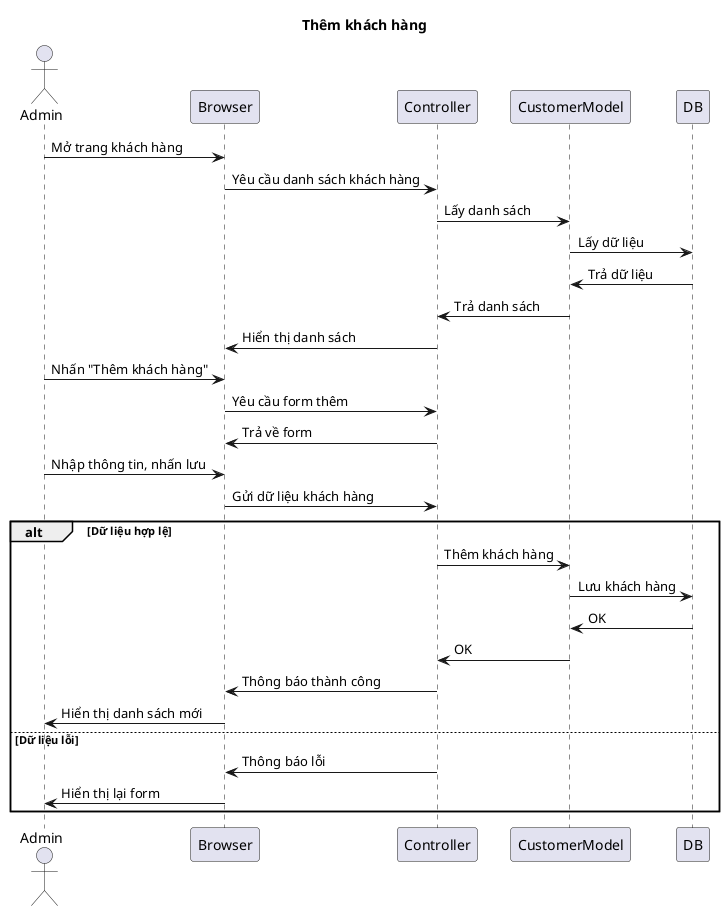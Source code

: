 @startuml Thêm khách hàng
title Thêm khách hàng

actor Admin
participant Browser
participant Controller
participant CustomerModel
participant DB

Admin -> Browser: Mở trang khách hàng
Browser -> Controller: Yêu cầu danh sách khách hàng
Controller -> CustomerModel: Lấy danh sách
CustomerModel -> DB: Lấy dữ liệu
DB -> CustomerModel: Trả dữ liệu
CustomerModel -> Controller: Trả danh sách
Controller -> Browser: Hiển thị danh sách

Admin -> Browser: Nhấn "Thêm khách hàng"
Browser -> Controller: Yêu cầu form thêm
Controller -> Browser: Trả về form

Admin -> Browser: Nhập thông tin, nhấn lưu
Browser -> Controller: Gửi dữ liệu khách hàng

alt Dữ liệu hợp lệ
    Controller -> CustomerModel: Thêm khách hàng
    CustomerModel -> DB: Lưu khách hàng
    DB -> CustomerModel: OK
    CustomerModel -> Controller: OK
    Controller -> Browser: Thông báo thành công
    Browser -> Admin: Hiển thị danh sách mới
else Dữ liệu lỗi
    Controller -> Browser: Thông báo lỗi
    Browser -> Admin: Hiển thị lại form
end

@enduml
